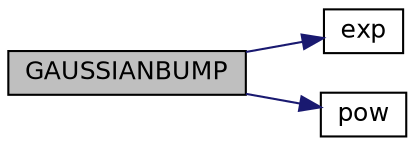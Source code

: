 digraph "GAUSSIANBUMP"
{
 // INTERACTIVE_SVG=YES
 // LATEX_PDF_SIZE
  bgcolor="transparent";
  edge [fontname="Helvetica",fontsize="12",labelfontname="Helvetica",labelfontsize="12"];
  node [fontname="Helvetica",fontsize="12",shape=record];
  rankdir="LR";
  Node1 [label="GAUSSIANBUMP",height=0.2,width=0.4,color="black", fillcolor="grey75", style="filled", fontcolor="black",tooltip="Gaussian bump Monge function."];
  Node1 -> Node2 [color="midnightblue",fontsize="12",style="solid",fontname="Helvetica"];
  Node2 [label="exp",height=0.2,width=0.4,color="black",URL="$autodiff_8libmd_8cc_ade909d25ab24d31221b8640c8c6e58c3.html#ade909d25ab24d31221b8640c8c6e58c3",tooltip=" "];
  Node1 -> Node3 [color="midnightblue",fontsize="12",style="solid",fontname="Helvetica"];
  Node3 [label="pow",height=0.2,width=0.4,color="black",URL="$autodiff_8libmd_8cc_a4fd9e414f0c7ab2098dcea6c6de318d9.html#a4fd9e414f0c7ab2098dcea6c6de318d9",tooltip=" "];
}
